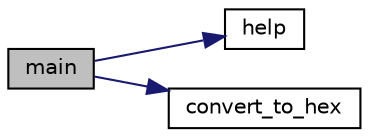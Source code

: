 digraph "main"
{
  edge [fontname="Helvetica",fontsize="10",labelfontname="Helvetica",labelfontsize="10"];
  node [fontname="Helvetica",fontsize="10",shape=record];
  rankdir="LR";
  Node1 [label="main",height=0.2,width=0.4,color="black", fillcolor="grey75", style="filled", fontcolor="black"];
  Node1 -> Node2 [color="midnightblue",fontsize="10",style="solid",fontname="Helvetica"];
  Node2 [label="help",height=0.2,width=0.4,color="black", fillcolor="white", style="filled",URL="$df/df7/hex_reader_8cpp.html#a248f1b452ced9261ab7a9255b83c5d86"];
  Node1 -> Node3 [color="midnightblue",fontsize="10",style="solid",fontname="Helvetica"];
  Node3 [label="convert_to_hex",height=0.2,width=0.4,color="black", fillcolor="white", style="filled",URL="$df/df7/hex_reader_8cpp.html#a0adf3a2b4dc18da062ddc17c02ec9e0a"];
}
